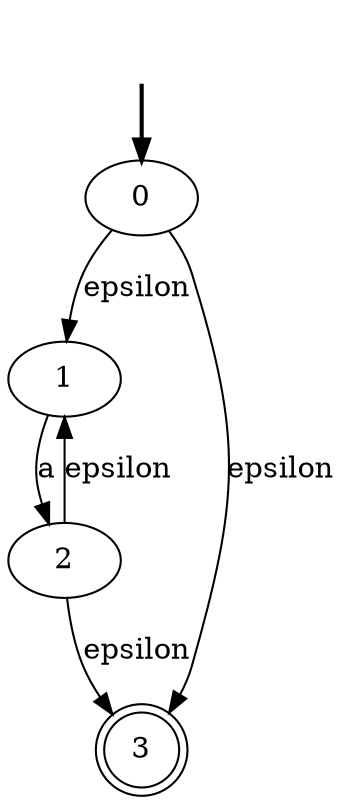 digraph {
	fake0 [style=invisible]
	2
	1
	0 [root=true]
	3 [shape=doublecircle]
	fake0 -> 0 [style=bold]
	0 -> 1 [label=epsilon]
	0 -> 3 [label=epsilon]
	2 -> 1 [label=epsilon]
	2 -> 3 [label=epsilon]
	1 -> 2 [label=a]
}
